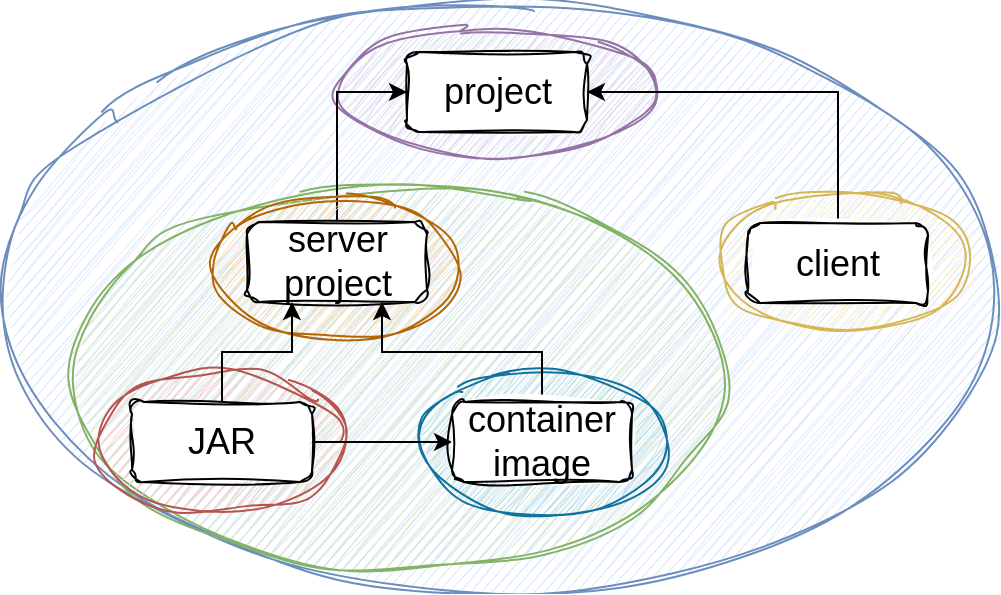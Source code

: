 <mxfile version="24.2.2" type="device">
  <diagram name="Page-1" id="6bdgxWif7orxaYUU16MI">
    <mxGraphModel dx="2039" dy="919" grid="0" gridSize="10" guides="1" tooltips="1" connect="1" arrows="1" fold="1" page="0" pageScale="1" pageWidth="850" pageHeight="1100" math="0" shadow="0">
      <root>
        <mxCell id="0" />
        <mxCell id="1" parent="0" />
        <mxCell id="o3fK-S1af2w00dByT0cn-20" value="" style="ellipse;whiteSpace=wrap;html=1;fillColor=#dae8fc;strokeColor=#6c8ebf;sketch=1;curveFitting=1;jiggle=2;" parent="1" vertex="1">
          <mxGeometry x="-505" y="90" width="498" height="295" as="geometry" />
        </mxCell>
        <mxCell id="o3fK-S1af2w00dByT0cn-21" value="" style="ellipse;whiteSpace=wrap;html=1;fillColor=#e1d5e7;strokeColor=#9673a6;sketch=1;curveFitting=1;jiggle=2;" parent="1" vertex="1">
          <mxGeometry x="-337.5" y="102.5" width="160" height="65" as="geometry" />
        </mxCell>
        <mxCell id="o3fK-S1af2w00dByT0cn-22" value="" style="ellipse;whiteSpace=wrap;html=1;fillColor=#fff2cc;strokeColor=#d6b656;sketch=1;curveFitting=1;jiggle=2;" parent="1" vertex="1">
          <mxGeometry x="-147" y="184.5" width="124" height="71" as="geometry" />
        </mxCell>
        <mxCell id="o3fK-S1af2w00dByT0cn-23" value="" style="ellipse;whiteSpace=wrap;html=1;fillColor=#d5e8d4;strokeColor=#82b366;sketch=1;curveFitting=1;jiggle=2;" parent="1" vertex="1">
          <mxGeometry x="-469" y="180" width="326" height="194" as="geometry" />
        </mxCell>
        <mxCell id="o3fK-S1af2w00dByT0cn-25" value="&lt;font style=&quot;font-size: 18px;&quot;&gt;project&lt;/font&gt;" style="rounded=1;whiteSpace=wrap;html=1;sketch=1;curveFitting=1;jiggle=2;" parent="1" vertex="1">
          <mxGeometry x="-302.5" y="115" width="90" height="40" as="geometry" />
        </mxCell>
        <mxCell id="YvCl1RgQ5dsPh9u3tjeq-8" style="edgeStyle=orthogonalEdgeStyle;rounded=0;orthogonalLoop=1;jettySize=auto;html=1;exitX=0.5;exitY=0;exitDx=0;exitDy=0;entryX=0;entryY=0.5;entryDx=0;entryDy=0;" edge="1" parent="1" source="o3fK-S1af2w00dByT0cn-26" target="o3fK-S1af2w00dByT0cn-25">
          <mxGeometry relative="1" as="geometry" />
        </mxCell>
        <mxCell id="YvCl1RgQ5dsPh9u3tjeq-9" style="edgeStyle=orthogonalEdgeStyle;rounded=0;orthogonalLoop=1;jettySize=auto;html=1;exitX=0.5;exitY=0;exitDx=0;exitDy=0;entryX=1;entryY=0.5;entryDx=0;entryDy=0;" edge="1" parent="1" source="o3fK-S1af2w00dByT0cn-27" target="o3fK-S1af2w00dByT0cn-25">
          <mxGeometry relative="1" as="geometry" />
        </mxCell>
        <mxCell id="o3fK-S1af2w00dByT0cn-27" value="&lt;font style=&quot;font-size: 18px;&quot;&gt;client&lt;/font&gt;" style="rounded=1;whiteSpace=wrap;html=1;sketch=1;curveFitting=1;jiggle=2;" parent="1" vertex="1">
          <mxGeometry x="-132" y="200.5" width="90" height="40" as="geometry" />
        </mxCell>
        <mxCell id="YvCl1RgQ5dsPh9u3tjeq-10" value="" style="ellipse;whiteSpace=wrap;html=1;fillColor=#f8cecc;strokeColor=#b85450;sketch=1;curveFitting=1;jiggle=2;" vertex="1" parent="1">
          <mxGeometry x="-457" y="274.5" width="124" height="71" as="geometry" />
        </mxCell>
        <mxCell id="YvCl1RgQ5dsPh9u3tjeq-11" value="" style="ellipse;whiteSpace=wrap;html=1;fillColor=#fad7ac;strokeColor=#b46504;sketch=1;curveFitting=1;jiggle=2;" vertex="1" parent="1">
          <mxGeometry x="-399.5" y="187" width="124" height="71" as="geometry" />
        </mxCell>
        <mxCell id="YvCl1RgQ5dsPh9u3tjeq-12" value="" style="ellipse;whiteSpace=wrap;html=1;fillColor=#b1ddf0;strokeColor=#10739e;sketch=1;curveFitting=1;jiggle=2;" vertex="1" parent="1">
          <mxGeometry x="-297" y="274.5" width="124" height="71" as="geometry" />
        </mxCell>
        <mxCell id="o3fK-S1af2w00dByT0cn-26" value="&lt;font style=&quot;font-size: 18px;&quot;&gt;server project&lt;/font&gt;" style="rounded=1;whiteSpace=wrap;html=1;sketch=1;curveFitting=1;jiggle=2;" parent="1" vertex="1">
          <mxGeometry x="-382.5" y="200" width="90" height="40" as="geometry" />
        </mxCell>
        <mxCell id="YvCl1RgQ5dsPh9u3tjeq-4" style="edgeStyle=orthogonalEdgeStyle;rounded=0;orthogonalLoop=1;jettySize=auto;html=1;exitX=1;exitY=0.5;exitDx=0;exitDy=0;entryX=0;entryY=0.5;entryDx=0;entryDy=0;" edge="1" parent="1" source="YvCl1RgQ5dsPh9u3tjeq-1" target="YvCl1RgQ5dsPh9u3tjeq-2">
          <mxGeometry relative="1" as="geometry" />
        </mxCell>
        <mxCell id="YvCl1RgQ5dsPh9u3tjeq-5" style="edgeStyle=orthogonalEdgeStyle;rounded=0;orthogonalLoop=1;jettySize=auto;html=1;exitX=0.5;exitY=0;exitDx=0;exitDy=0;entryX=0.25;entryY=1;entryDx=0;entryDy=0;" edge="1" parent="1" source="YvCl1RgQ5dsPh9u3tjeq-1" target="o3fK-S1af2w00dByT0cn-26">
          <mxGeometry relative="1" as="geometry" />
        </mxCell>
        <mxCell id="YvCl1RgQ5dsPh9u3tjeq-1" value="&lt;font style=&quot;font-size: 18px;&quot;&gt;JAR&lt;/font&gt;" style="rounded=1;whiteSpace=wrap;html=1;sketch=1;curveFitting=1;jiggle=2;" vertex="1" parent="1">
          <mxGeometry x="-440" y="290" width="90" height="40" as="geometry" />
        </mxCell>
        <mxCell id="YvCl1RgQ5dsPh9u3tjeq-7" style="edgeStyle=orthogonalEdgeStyle;rounded=0;orthogonalLoop=1;jettySize=auto;html=1;exitX=0.5;exitY=0;exitDx=0;exitDy=0;entryX=0.75;entryY=1;entryDx=0;entryDy=0;" edge="1" parent="1" source="YvCl1RgQ5dsPh9u3tjeq-2" target="o3fK-S1af2w00dByT0cn-26">
          <mxGeometry relative="1" as="geometry" />
        </mxCell>
        <mxCell id="YvCl1RgQ5dsPh9u3tjeq-2" value="&lt;font style=&quot;font-size: 18px;&quot;&gt;container image&lt;/font&gt;" style="rounded=1;whiteSpace=wrap;html=1;sketch=1;curveFitting=1;jiggle=2;" vertex="1" parent="1">
          <mxGeometry x="-280" y="290" width="90" height="40" as="geometry" />
        </mxCell>
      </root>
    </mxGraphModel>
  </diagram>
</mxfile>
